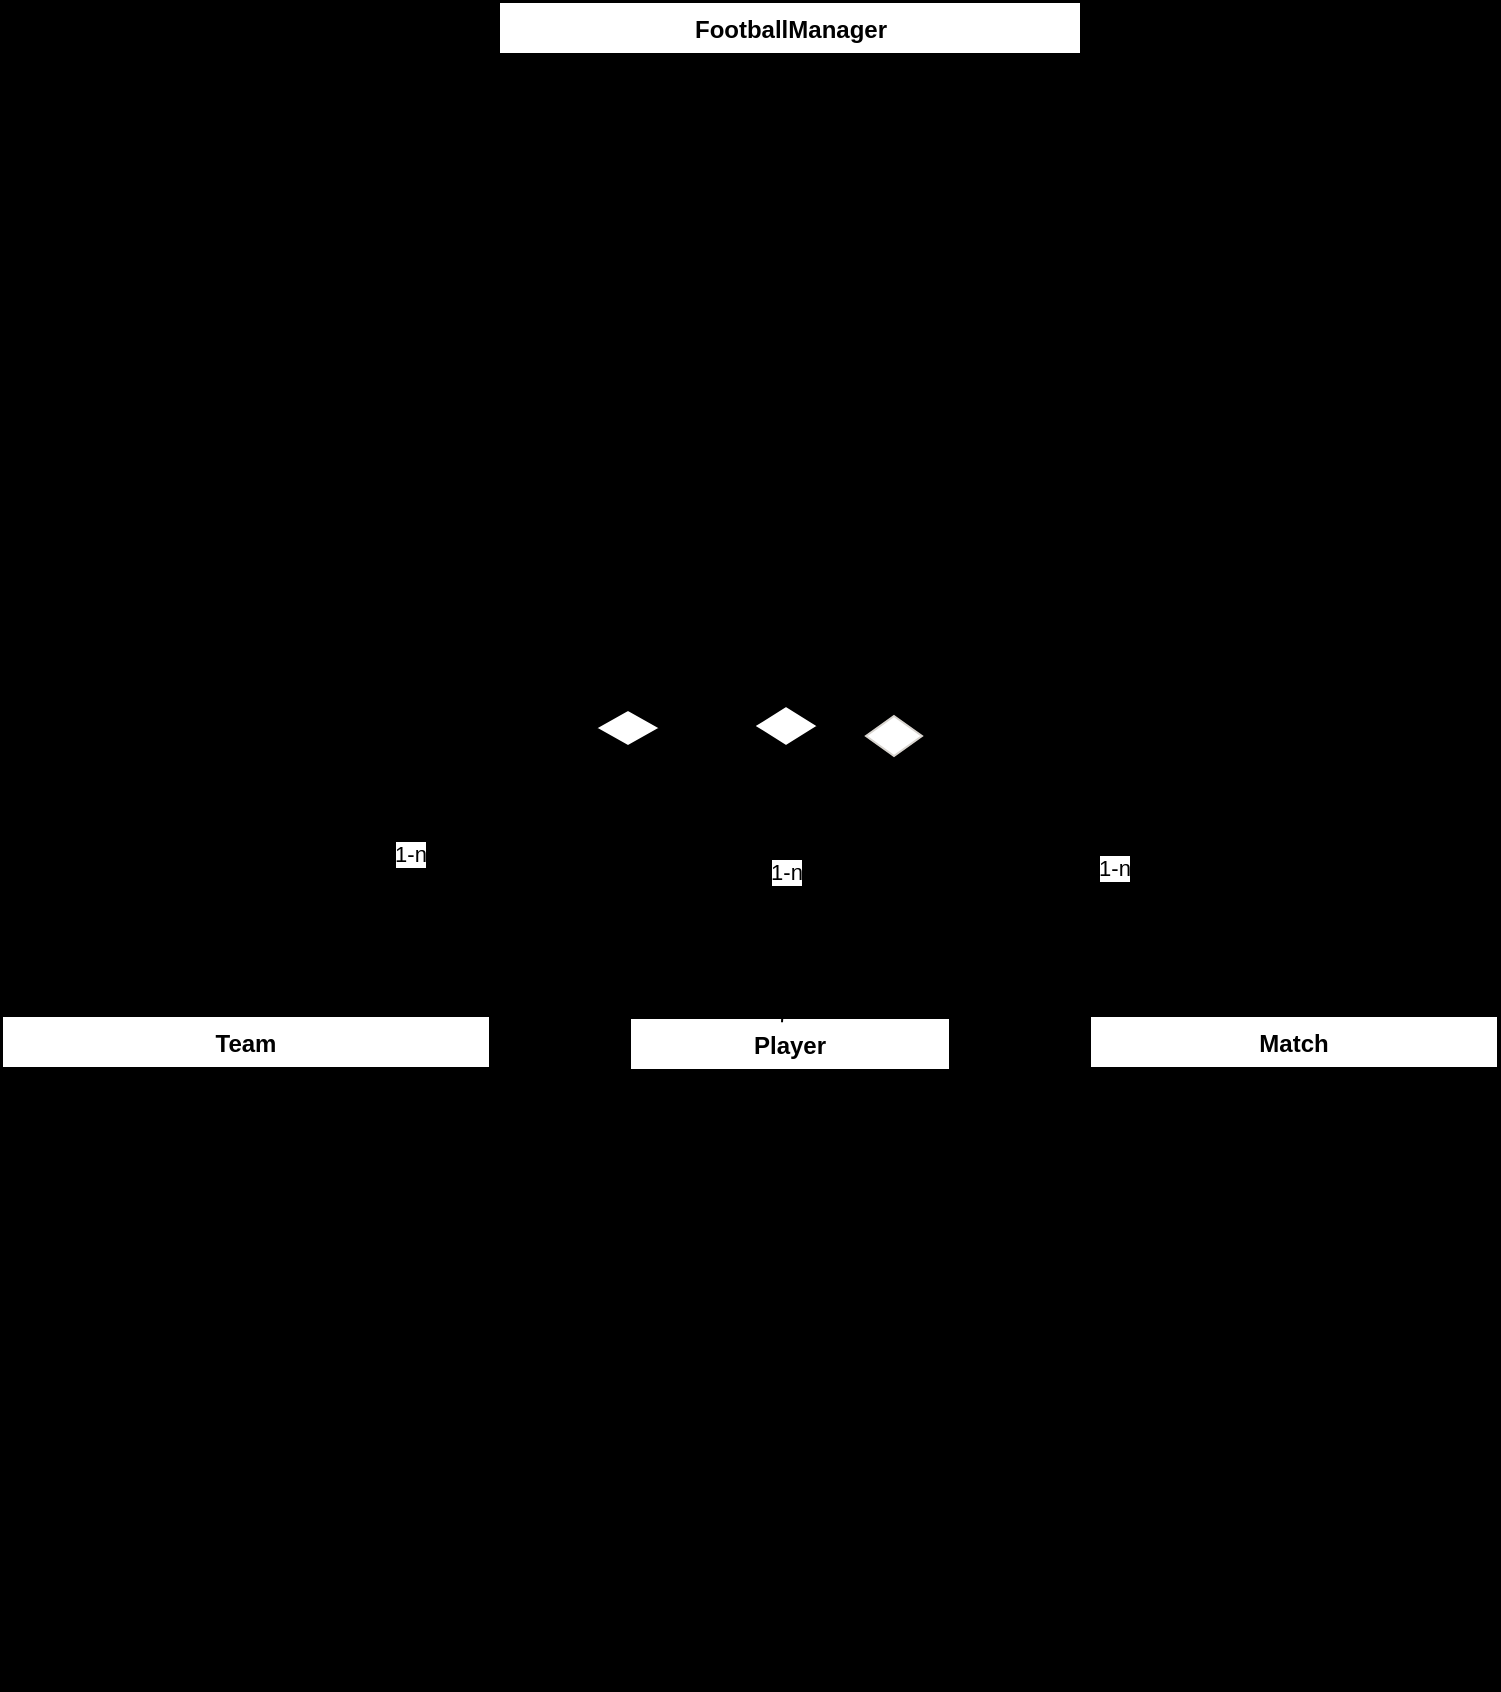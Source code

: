 <mxfile version="21.5.0" type="device">
  <diagram name="Trang-1" id="P8Dl6Kbi9v6F-MObA-D-">
    <mxGraphModel dx="1687" dy="2096" grid="0" gridSize="10" guides="1" tooltips="1" connect="1" arrows="1" fold="1" page="1" pageScale="1" pageWidth="827" pageHeight="1169" background="#000000" math="0" shadow="0">
      <root>
        <mxCell id="0" />
        <mxCell id="1" parent="0" />
        <mxCell id="J-IeqIofZcOz-OHZjEsh-1" value="&lt;font style=&quot;vertical-align: inherit;&quot;&gt;&lt;font style=&quot;vertical-align: inherit;&quot;&gt;Player&lt;/font&gt;&lt;/font&gt;" style="swimlane;fontStyle=1;align=center;verticalAlign=top;childLayout=stackLayout;horizontal=1;startSize=26;horizontalStack=0;resizeParent=1;resizeParentMax=0;resizeLast=0;collapsible=1;marginBottom=0;whiteSpace=wrap;html=1;" parent="1" vertex="1">
          <mxGeometry x="322" y="-121" width="160" height="302" as="geometry">
            <mxRectangle x="310" y="220" width="100" height="30" as="alternateBounds" />
          </mxGeometry>
        </mxCell>
        <mxCell id="J-IeqIofZcOz-OHZjEsh-2" value="&lt;font style=&quot;vertical-align: inherit;&quot;&gt;&lt;font style=&quot;vertical-align: inherit;&quot;&gt;- ID: string;&lt;br&gt;- Name: string;&lt;br&gt;- CMND: string;&lt;br&gt;- National: string;&lt;br&gt;- Date_of_birth: string;&lt;br&gt;- heght, weght: string;&lt;br&gt;- postion_play: string;&lt;br&gt;- IDteam: string&lt;br&gt;&lt;/font&gt;&lt;/font&gt;" style="text;strokeColor=none;fillColor=none;align=left;verticalAlign=top;spacingLeft=4;spacingRight=4;overflow=hidden;rotatable=0;points=[[0,0.5],[1,0.5]];portConstraint=eastwest;whiteSpace=wrap;html=1;" parent="J-IeqIofZcOz-OHZjEsh-1" vertex="1">
          <mxGeometry y="26" width="160" height="134" as="geometry" />
        </mxCell>
        <mxCell id="J-IeqIofZcOz-OHZjEsh-4" value="&lt;div&gt;void insert_inf();&lt;/div&gt;&lt;div&gt;void show_inf();&lt;/div&gt;&lt;div&gt;void insert_player_to_file();&lt;/div&gt;&lt;div&gt;string get_name();&lt;/div&gt;&lt;div&gt;string get_idteam();&lt;/div&gt;&lt;div&gt;void savefilecsv(string path);&lt;/div&gt;&lt;div&gt;bool operator==(const Player&amp;amp; other)const;&lt;/div&gt;" style="text;strokeColor=default;fillColor=none;align=left;verticalAlign=top;spacingLeft=4;spacingRight=4;overflow=hidden;rotatable=0;points=[[0,0.5],[1,0.5]];portConstraint=eastwest;whiteSpace=wrap;html=1;" parent="J-IeqIofZcOz-OHZjEsh-1" vertex="1">
          <mxGeometry y="160" width="160" height="142" as="geometry" />
        </mxCell>
        <mxCell id="J-IeqIofZcOz-OHZjEsh-5" value="Team" style="swimlane;fontStyle=1;align=center;verticalAlign=top;childLayout=stackLayout;horizontal=1;startSize=26;horizontalStack=0;resizeParent=1;resizeParentMax=0;resizeLast=0;collapsible=1;marginBottom=0;whiteSpace=wrap;html=1;" parent="1" vertex="1">
          <mxGeometry x="8" y="-122" width="244" height="278" as="geometry" />
        </mxCell>
        <mxCell id="J-IeqIofZcOz-OHZjEsh-6" value="&lt;div&gt;- name, location, coach,id_team: string;&lt;/div&gt;&lt;div&gt;- vector&amp;lt;Player&amp;gt; list_player;&lt;/div&gt;" style="text;strokeColor=none;fillColor=none;align=left;verticalAlign=top;spacingLeft=4;spacingRight=4;overflow=hidden;rotatable=0;points=[[0,0.5],[1,0.5]];portConstraint=eastwest;whiteSpace=wrap;html=1;" parent="J-IeqIofZcOz-OHZjEsh-5" vertex="1">
          <mxGeometry y="26" width="244" height="42" as="geometry" />
        </mxCell>
        <mxCell id="J-IeqIofZcOz-OHZjEsh-7" value="" style="line;strokeWidth=1;fillColor=none;align=left;verticalAlign=middle;spacingTop=-1;spacingLeft=3;spacingRight=3;rotatable=0;labelPosition=right;points=[];portConstraint=eastwest;strokeColor=inherit;" parent="J-IeqIofZcOz-OHZjEsh-5" vertex="1">
          <mxGeometry y="68" width="244" height="8" as="geometry" />
        </mxCell>
        <mxCell id="J-IeqIofZcOz-OHZjEsh-8" value="&lt;div&gt;- void addPlayer(Player player);&lt;/div&gt;&lt;div&gt;- void insert_inf();&lt;/div&gt;&lt;div&gt;- void show_inf();&lt;/div&gt;&lt;div&gt;- void insert_player_from_file();&lt;/div&gt;&lt;div&gt;- void find_player_of_id_team(string id);&lt;/div&gt;&lt;div&gt;- string get_name();&lt;/div&gt;&lt;div&gt;- string get_id();&lt;/div&gt;&lt;div&gt;- void insert_team_to_file();&lt;/div&gt;&lt;div&gt;- string get_coach();&lt;/div&gt;&lt;div&gt;- string get_location();&lt;/div&gt;&lt;div&gt;-&amp;nbsp;&lt;span style=&quot;background-color: initial;&quot;&gt;void savefilecsv();&lt;/span&gt;&lt;/div&gt;&lt;div&gt;- bool operator==(const Team&amp;amp; other)const;&lt;/div&gt;&lt;div&gt;- void SavefileCsvPlayerOfTeam(string id);&lt;/div&gt;" style="text;strokeColor=none;fillColor=none;align=left;verticalAlign=top;spacingLeft=4;spacingRight=4;overflow=hidden;rotatable=0;points=[[0,0.5],[1,0.5]];portConstraint=eastwest;whiteSpace=wrap;html=1;" parent="J-IeqIofZcOz-OHZjEsh-5" vertex="1">
          <mxGeometry y="76" width="244" height="202" as="geometry" />
        </mxCell>
        <mxCell id="J-IeqIofZcOz-OHZjEsh-9" value="Match" style="swimlane;fontStyle=1;align=center;verticalAlign=top;childLayout=stackLayout;horizontal=1;startSize=26;horizontalStack=0;resizeParent=1;resizeParentMax=0;resizeLast=0;collapsible=1;marginBottom=0;whiteSpace=wrap;html=1;" parent="1" vertex="1">
          <mxGeometry x="552" y="-122" width="204" height="334" as="geometry" />
        </mxCell>
        <mxCell id="J-IeqIofZcOz-OHZjEsh-10" value="&lt;div&gt;- Date: string;&lt;/div&gt;&lt;div&gt;- Stadium: string;&lt;/div&gt;&lt;div&gt;- team1, team2: string;&lt;/div&gt;&lt;div&gt;- int score_doi_1,score_doi_2;&amp;nbsp;&lt;/div&gt;&lt;div&gt;- int staticscoredoi1,staticscoredoi2&amp;nbsp;&lt;/div&gt;" style="text;strokeColor=none;fillColor=none;align=left;verticalAlign=top;spacingLeft=4;spacingRight=4;overflow=hidden;rotatable=0;points=[[0,0.5],[1,0.5]];portConstraint=eastwest;whiteSpace=wrap;html=1;" parent="J-IeqIofZcOz-OHZjEsh-9" vertex="1">
          <mxGeometry y="26" width="204" height="84" as="geometry" />
        </mxCell>
        <mxCell id="J-IeqIofZcOz-OHZjEsh-11" value="" style="line;strokeWidth=1;fillColor=none;align=left;verticalAlign=middle;spacingTop=-1;spacingLeft=3;spacingRight=3;rotatable=0;labelPosition=right;points=[];portConstraint=eastwest;strokeColor=inherit;" parent="J-IeqIofZcOz-OHZjEsh-9" vertex="1">
          <mxGeometry y="110" width="204" height="8" as="geometry" />
        </mxCell>
        <mxCell id="J-IeqIofZcOz-OHZjEsh-12" value="&lt;div&gt;- void insert_inf();&lt;/div&gt;&lt;div&gt;- void show_inf();&lt;/div&gt;&lt;div&gt;- string get_date();&lt;/div&gt;&lt;div&gt;- string get_stadium();&lt;/div&gt;&lt;div&gt;- string get_team1();&lt;/div&gt;&lt;div&gt;- string get_team2();&lt;/div&gt;&lt;div&gt;- int get_score1();&lt;/div&gt;&lt;div&gt;- int get_score2();&lt;/div&gt;&lt;div&gt;- void insert_to_file();&lt;/div&gt;&lt;div&gt;- void savefilecsv();&lt;/div&gt;&lt;div&gt;- void Score_statistics();&lt;/div&gt;&lt;div&gt;- int get_staticscoredoi1();&lt;/div&gt;&lt;div&gt;- int get_staticscoredoi2();&lt;/div&gt;&lt;div&gt;- void showdiem();&amp;nbsp;&lt;/div&gt;" style="text;strokeColor=none;fillColor=none;align=left;verticalAlign=top;spacingLeft=4;spacingRight=4;overflow=hidden;rotatable=0;points=[[0,0.5],[1,0.5]];portConstraint=eastwest;whiteSpace=wrap;html=1;" parent="J-IeqIofZcOz-OHZjEsh-9" vertex="1">
          <mxGeometry y="118" width="204" height="216" as="geometry" />
        </mxCell>
        <mxCell id="J-IeqIofZcOz-OHZjEsh-13" value="FootballManager" style="swimlane;fontStyle=1;align=center;verticalAlign=top;childLayout=stackLayout;horizontal=1;startSize=26;horizontalStack=0;resizeParent=1;resizeParentMax=0;resizeLast=0;collapsible=1;marginBottom=0;whiteSpace=wrap;html=1;" parent="1" vertex="1">
          <mxGeometry x="256.5" y="-629" width="291" height="354" as="geometry" />
        </mxCell>
        <mxCell id="J-IeqIofZcOz-OHZjEsh-14" value="&lt;div&gt;vector&amp;lt;Team&amp;gt; list_team;&lt;/div&gt;&lt;div&gt;vector&amp;lt;Match&amp;gt; list_match;&lt;/div&gt;&lt;div&gt;vector&amp;lt;Player&amp;gt; list_player;&lt;/div&gt;" style="text;strokeColor=none;fillColor=none;align=left;verticalAlign=top;spacingLeft=4;spacingRight=4;overflow=hidden;rotatable=0;points=[[0,0.5],[1,0.5]];portConstraint=eastwest;whiteSpace=wrap;html=1;" parent="J-IeqIofZcOz-OHZjEsh-13" vertex="1">
          <mxGeometry y="26" width="291" height="52" as="geometry" />
        </mxCell>
        <mxCell id="J-IeqIofZcOz-OHZjEsh-15" value="" style="line;strokeWidth=1;fillColor=none;align=left;verticalAlign=middle;spacingTop=-1;spacingLeft=3;spacingRight=3;rotatable=0;labelPosition=right;points=[];portConstraint=eastwest;strokeColor=inherit;" parent="J-IeqIofZcOz-OHZjEsh-13" vertex="1">
          <mxGeometry y="78" width="291" height="8" as="geometry" />
        </mxCell>
        <mxCell id="J-IeqIofZcOz-OHZjEsh-16" value="&lt;div&gt;- void insertPlayerformfile();&lt;/div&gt;&lt;div&gt;- void find_player_by_name(string name);&lt;/div&gt;&lt;div&gt;- void showallplayer();&lt;/div&gt;&lt;div&gt;- void find_team_by_name(string name);&lt;/div&gt;&lt;div&gt;- void find_team_by_id(string id);&lt;/div&gt;&lt;div&gt;- void insert_team_from_file();&lt;/div&gt;&lt;div&gt;- void insert_Match_from_file();&lt;/div&gt;&lt;div&gt;- void show_all_team();&lt;/div&gt;&lt;div&gt;- void show_all_match();&lt;/div&gt;&lt;div&gt;- void find_match_by_date(string date);&lt;/div&gt;&lt;div&gt;&lt;span style=&quot;background-color: initial;&quot;&gt;- void find_match_by_stadium(string st);&lt;/span&gt;&lt;/div&gt;&lt;div&gt;- void find_match_by_team(string team);&lt;/div&gt;&lt;div&gt;- void find_team_by_coach(string coach);&lt;/div&gt;&lt;div&gt;- void find_team_by_location(string location);&lt;/div&gt;&lt;div&gt;- string get_idteam_by_nameTeam(string name);&lt;/div&gt;&lt;div&gt;- void removePlayerbyName(string name);&lt;/div&gt;&lt;div&gt;- void removeTeambyname(string name);&lt;/div&gt;&lt;div&gt;- void removeMatchbyindex(int n);&lt;/div&gt;&lt;div&gt;- void Playerxuatcsv();&lt;/div&gt;&lt;div&gt;- void Teamxuatcsv();&lt;/div&gt;&lt;div&gt;- void Matchxuatcsv();&lt;/div&gt;&lt;div&gt;- void xuatcsvPlayerofTeam(string id);&lt;/div&gt;&lt;div&gt;- void Score_statistics();&lt;/div&gt;" style="text;strokeColor=none;fillColor=none;align=left;verticalAlign=top;spacingLeft=4;spacingRight=4;overflow=hidden;rotatable=0;points=[[0,0.5],[1,0.5]];portConstraint=eastwest;whiteSpace=wrap;html=1;" parent="J-IeqIofZcOz-OHZjEsh-13" vertex="1">
          <mxGeometry y="86" width="291" height="268" as="geometry" />
        </mxCell>
        <mxCell id="J-IeqIofZcOz-OHZjEsh-31" value="" style="rhombus;whiteSpace=wrap;html=1;verticalAlign=top;fontStyle=1;startSize=26;" parent="1" vertex="1">
          <mxGeometry x="305" y="-275" width="32" height="18" as="geometry" />
        </mxCell>
        <mxCell id="J-IeqIofZcOz-OHZjEsh-34" value="" style="rhombus;whiteSpace=wrap;html=1;verticalAlign=top;fontStyle=1;startSize=26;" parent="1" vertex="1">
          <mxGeometry x="384" y="-277" width="32" height="20" as="geometry" />
        </mxCell>
        <mxCell id="J-IeqIofZcOz-OHZjEsh-39" value="" style="endArrow=none;html=1;rounded=0;entryX=0.5;entryY=1;entryDx=0;entryDy=0;exitX=0.475;exitY=0.007;exitDx=0;exitDy=0;exitPerimeter=0;" parent="1" source="J-IeqIofZcOz-OHZjEsh-1" target="J-IeqIofZcOz-OHZjEsh-34" edge="1">
          <mxGeometry width="50" height="50" relative="1" as="geometry">
            <mxPoint x="412" y="-123" as="sourcePoint" />
            <mxPoint x="462" y="-173" as="targetPoint" />
            <Array as="points">
              <mxPoint x="400" y="-151" />
            </Array>
          </mxGeometry>
        </mxCell>
        <mxCell id="JWwI96ZyA2ElsASMz0om-1" value="1-n" style="edgeLabel;html=1;align=center;verticalAlign=middle;resizable=0;points=[];" vertex="1" connectable="0" parent="J-IeqIofZcOz-OHZjEsh-39">
          <mxGeometry x="0.094" relative="1" as="geometry">
            <mxPoint as="offset" />
          </mxGeometry>
        </mxCell>
        <mxCell id="J-IeqIofZcOz-OHZjEsh-41" value="1-n" style="endArrow=none;html=1;rounded=0;exitX=0.5;exitY=0;exitDx=0;exitDy=0;entryX=0.5;entryY=1;entryDx=0;entryDy=0;" parent="1" source="J-IeqIofZcOz-OHZjEsh-5" target="J-IeqIofZcOz-OHZjEsh-31" edge="1">
          <mxGeometry width="50" height="50" relative="1" as="geometry">
            <mxPoint x="408" y="-221" as="sourcePoint" />
            <mxPoint x="301" y="-247" as="targetPoint" />
            <Array as="points">
              <mxPoint x="128" y="-154" />
              <mxPoint x="133" y="-202" />
              <mxPoint x="319" y="-204" />
            </Array>
          </mxGeometry>
        </mxCell>
        <mxCell id="J-IeqIofZcOz-OHZjEsh-44" value="" style="edgeStyle=orthogonalEdgeStyle;rounded=0;orthogonalLoop=1;jettySize=auto;html=1;" parent="1" source="J-IeqIofZcOz-OHZjEsh-9" edge="1">
          <mxGeometry relative="1" as="geometry">
            <mxPoint x="654" y="-122" as="sourcePoint" />
            <mxPoint x="454" y="-262" as="targetPoint" />
            <Array as="points">
              <mxPoint x="654" y="-199" />
              <mxPoint x="454" y="-199" />
            </Array>
          </mxGeometry>
        </mxCell>
        <mxCell id="JWwI96ZyA2ElsASMz0om-3" value="1-n" style="edgeLabel;html=1;align=center;verticalAlign=middle;resizable=0;points=[];" vertex="1" connectable="0" parent="J-IeqIofZcOz-OHZjEsh-44">
          <mxGeometry x="-0.018" y="3" relative="1" as="geometry">
            <mxPoint as="offset" />
          </mxGeometry>
        </mxCell>
        <mxCell id="J-IeqIofZcOz-OHZjEsh-36" value="" style="rhombus;whiteSpace=wrap;html=1;verticalAlign=top;fontStyle=1;startSize=26;strokeColor=#d9d5d0;" parent="1" vertex="1">
          <mxGeometry x="440" y="-272" width="28" height="20" as="geometry" />
        </mxCell>
      </root>
    </mxGraphModel>
  </diagram>
</mxfile>
